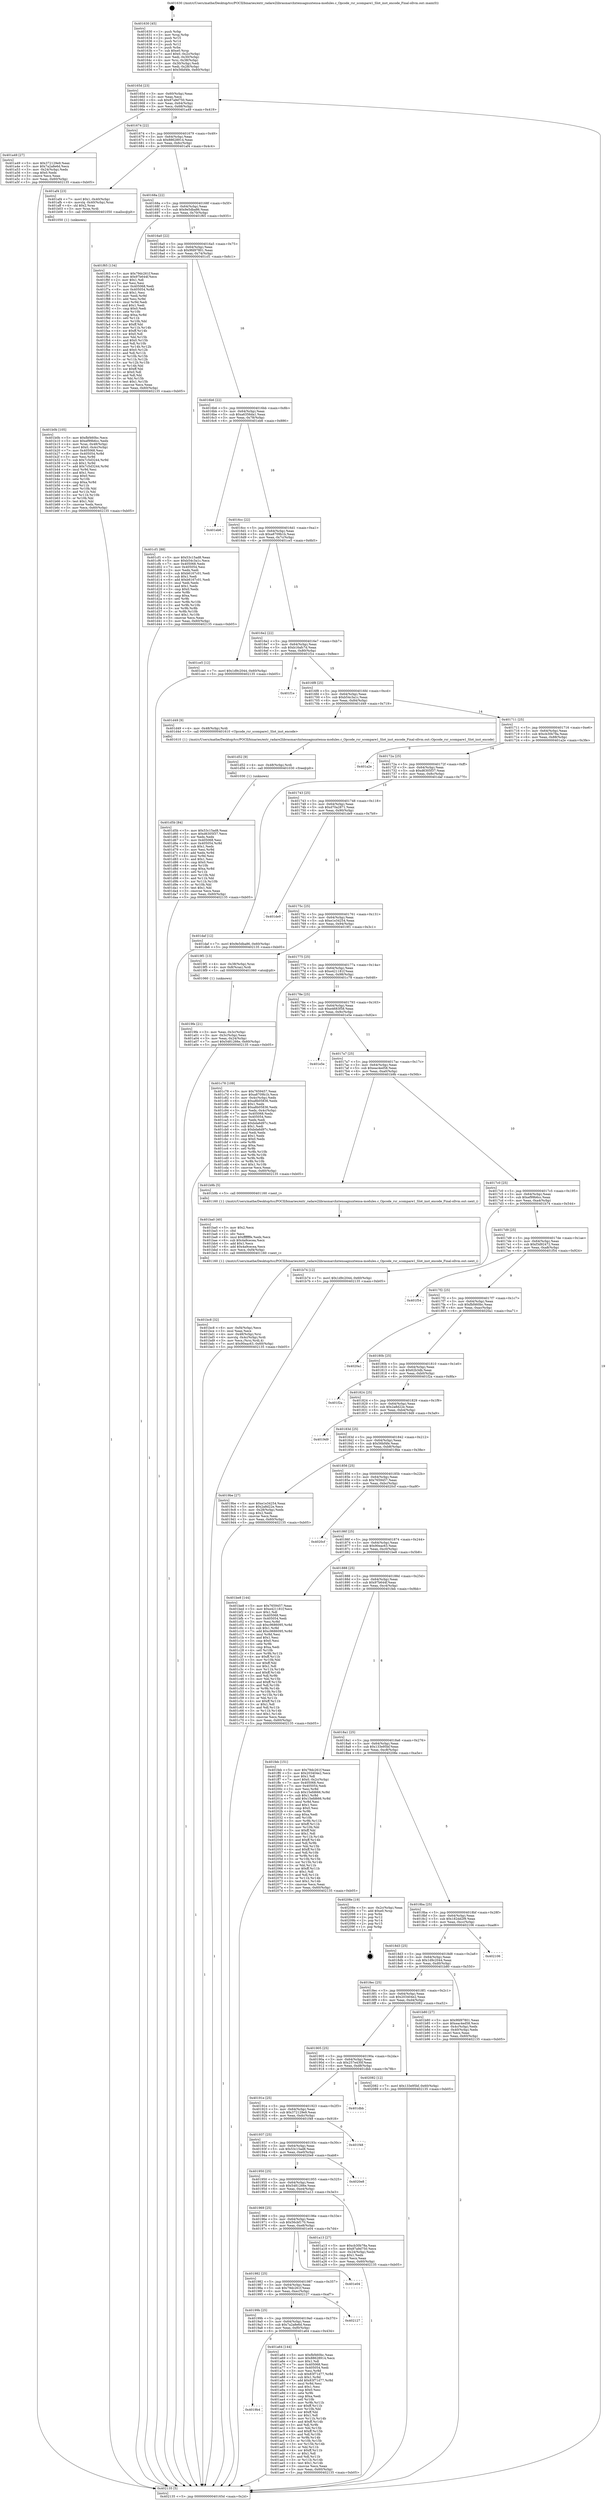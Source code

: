 digraph "0x401630" {
  label = "0x401630 (/mnt/c/Users/mathe/Desktop/tcc/POCII/binaries/extr_radare2librasmarchxtensagnuxtensa-modules.c_Opcode_rsr_scompare1_Slot_inst_encode_Final-ollvm.out::main(0))"
  labelloc = "t"
  node[shape=record]

  Entry [label="",width=0.3,height=0.3,shape=circle,fillcolor=black,style=filled]
  "0x40165d" [label="{
     0x40165d [23]\l
     | [instrs]\l
     &nbsp;&nbsp;0x40165d \<+3\>: mov -0x60(%rbp),%eax\l
     &nbsp;&nbsp;0x401660 \<+2\>: mov %eax,%ecx\l
     &nbsp;&nbsp;0x401662 \<+6\>: sub $0x87a9d750,%ecx\l
     &nbsp;&nbsp;0x401668 \<+3\>: mov %eax,-0x64(%rbp)\l
     &nbsp;&nbsp;0x40166b \<+3\>: mov %ecx,-0x68(%rbp)\l
     &nbsp;&nbsp;0x40166e \<+6\>: je 0000000000401a49 \<main+0x419\>\l
  }"]
  "0x401a49" [label="{
     0x401a49 [27]\l
     | [instrs]\l
     &nbsp;&nbsp;0x401a49 \<+5\>: mov $0x372129e9,%eax\l
     &nbsp;&nbsp;0x401a4e \<+5\>: mov $0x7a2a8e6d,%ecx\l
     &nbsp;&nbsp;0x401a53 \<+3\>: mov -0x24(%rbp),%edx\l
     &nbsp;&nbsp;0x401a56 \<+3\>: cmp $0x0,%edx\l
     &nbsp;&nbsp;0x401a59 \<+3\>: cmove %ecx,%eax\l
     &nbsp;&nbsp;0x401a5c \<+3\>: mov %eax,-0x60(%rbp)\l
     &nbsp;&nbsp;0x401a5f \<+5\>: jmp 0000000000402135 \<main+0xb05\>\l
  }"]
  "0x401674" [label="{
     0x401674 [22]\l
     | [instrs]\l
     &nbsp;&nbsp;0x401674 \<+5\>: jmp 0000000000401679 \<main+0x49\>\l
     &nbsp;&nbsp;0x401679 \<+3\>: mov -0x64(%rbp),%eax\l
     &nbsp;&nbsp;0x40167c \<+5\>: sub $0x88628914,%eax\l
     &nbsp;&nbsp;0x401681 \<+3\>: mov %eax,-0x6c(%rbp)\l
     &nbsp;&nbsp;0x401684 \<+6\>: je 0000000000401af4 \<main+0x4c4\>\l
  }"]
  Exit [label="",width=0.3,height=0.3,shape=circle,fillcolor=black,style=filled,peripheries=2]
  "0x401af4" [label="{
     0x401af4 [23]\l
     | [instrs]\l
     &nbsp;&nbsp;0x401af4 \<+7\>: movl $0x1,-0x40(%rbp)\l
     &nbsp;&nbsp;0x401afb \<+4\>: movslq -0x40(%rbp),%rax\l
     &nbsp;&nbsp;0x401aff \<+4\>: shl $0x2,%rax\l
     &nbsp;&nbsp;0x401b03 \<+3\>: mov %rax,%rdi\l
     &nbsp;&nbsp;0x401b06 \<+5\>: call 0000000000401050 \<malloc@plt\>\l
     | [calls]\l
     &nbsp;&nbsp;0x401050 \{1\} (unknown)\l
  }"]
  "0x40168a" [label="{
     0x40168a [22]\l
     | [instrs]\l
     &nbsp;&nbsp;0x40168a \<+5\>: jmp 000000000040168f \<main+0x5f\>\l
     &nbsp;&nbsp;0x40168f \<+3\>: mov -0x64(%rbp),%eax\l
     &nbsp;&nbsp;0x401692 \<+5\>: sub $0x9e5dba86,%eax\l
     &nbsp;&nbsp;0x401697 \<+3\>: mov %eax,-0x70(%rbp)\l
     &nbsp;&nbsp;0x40169a \<+6\>: je 0000000000401f65 \<main+0x935\>\l
  }"]
  "0x401d5b" [label="{
     0x401d5b [84]\l
     | [instrs]\l
     &nbsp;&nbsp;0x401d5b \<+5\>: mov $0x53c15ad8,%eax\l
     &nbsp;&nbsp;0x401d60 \<+5\>: mov $0xd6305f37,%ecx\l
     &nbsp;&nbsp;0x401d65 \<+2\>: xor %edx,%edx\l
     &nbsp;&nbsp;0x401d67 \<+7\>: mov 0x405068,%esi\l
     &nbsp;&nbsp;0x401d6e \<+8\>: mov 0x405054,%r8d\l
     &nbsp;&nbsp;0x401d76 \<+3\>: sub $0x1,%edx\l
     &nbsp;&nbsp;0x401d79 \<+3\>: mov %esi,%r9d\l
     &nbsp;&nbsp;0x401d7c \<+3\>: add %edx,%r9d\l
     &nbsp;&nbsp;0x401d7f \<+4\>: imul %r9d,%esi\l
     &nbsp;&nbsp;0x401d83 \<+3\>: and $0x1,%esi\l
     &nbsp;&nbsp;0x401d86 \<+3\>: cmp $0x0,%esi\l
     &nbsp;&nbsp;0x401d89 \<+4\>: sete %r10b\l
     &nbsp;&nbsp;0x401d8d \<+4\>: cmp $0xa,%r8d\l
     &nbsp;&nbsp;0x401d91 \<+4\>: setl %r11b\l
     &nbsp;&nbsp;0x401d95 \<+3\>: mov %r10b,%bl\l
     &nbsp;&nbsp;0x401d98 \<+3\>: and %r11b,%bl\l
     &nbsp;&nbsp;0x401d9b \<+3\>: xor %r11b,%r10b\l
     &nbsp;&nbsp;0x401d9e \<+3\>: or %r10b,%bl\l
     &nbsp;&nbsp;0x401da1 \<+3\>: test $0x1,%bl\l
     &nbsp;&nbsp;0x401da4 \<+3\>: cmovne %ecx,%eax\l
     &nbsp;&nbsp;0x401da7 \<+3\>: mov %eax,-0x60(%rbp)\l
     &nbsp;&nbsp;0x401daa \<+5\>: jmp 0000000000402135 \<main+0xb05\>\l
  }"]
  "0x401f65" [label="{
     0x401f65 [134]\l
     | [instrs]\l
     &nbsp;&nbsp;0x401f65 \<+5\>: mov $0x79dc261f,%eax\l
     &nbsp;&nbsp;0x401f6a \<+5\>: mov $0x97b644f,%ecx\l
     &nbsp;&nbsp;0x401f6f \<+2\>: mov $0x1,%dl\l
     &nbsp;&nbsp;0x401f71 \<+2\>: xor %esi,%esi\l
     &nbsp;&nbsp;0x401f73 \<+7\>: mov 0x405068,%edi\l
     &nbsp;&nbsp;0x401f7a \<+8\>: mov 0x405054,%r8d\l
     &nbsp;&nbsp;0x401f82 \<+3\>: sub $0x1,%esi\l
     &nbsp;&nbsp;0x401f85 \<+3\>: mov %edi,%r9d\l
     &nbsp;&nbsp;0x401f88 \<+3\>: add %esi,%r9d\l
     &nbsp;&nbsp;0x401f8b \<+4\>: imul %r9d,%edi\l
     &nbsp;&nbsp;0x401f8f \<+3\>: and $0x1,%edi\l
     &nbsp;&nbsp;0x401f92 \<+3\>: cmp $0x0,%edi\l
     &nbsp;&nbsp;0x401f95 \<+4\>: sete %r10b\l
     &nbsp;&nbsp;0x401f99 \<+4\>: cmp $0xa,%r8d\l
     &nbsp;&nbsp;0x401f9d \<+4\>: setl %r11b\l
     &nbsp;&nbsp;0x401fa1 \<+3\>: mov %r10b,%bl\l
     &nbsp;&nbsp;0x401fa4 \<+3\>: xor $0xff,%bl\l
     &nbsp;&nbsp;0x401fa7 \<+3\>: mov %r11b,%r14b\l
     &nbsp;&nbsp;0x401faa \<+4\>: xor $0xff,%r14b\l
     &nbsp;&nbsp;0x401fae \<+3\>: xor $0x0,%dl\l
     &nbsp;&nbsp;0x401fb1 \<+3\>: mov %bl,%r15b\l
     &nbsp;&nbsp;0x401fb4 \<+4\>: and $0x0,%r15b\l
     &nbsp;&nbsp;0x401fb8 \<+3\>: and %dl,%r10b\l
     &nbsp;&nbsp;0x401fbb \<+3\>: mov %r14b,%r12b\l
     &nbsp;&nbsp;0x401fbe \<+4\>: and $0x0,%r12b\l
     &nbsp;&nbsp;0x401fc2 \<+3\>: and %dl,%r11b\l
     &nbsp;&nbsp;0x401fc5 \<+3\>: or %r10b,%r15b\l
     &nbsp;&nbsp;0x401fc8 \<+3\>: or %r11b,%r12b\l
     &nbsp;&nbsp;0x401fcb \<+3\>: xor %r12b,%r15b\l
     &nbsp;&nbsp;0x401fce \<+3\>: or %r14b,%bl\l
     &nbsp;&nbsp;0x401fd1 \<+3\>: xor $0xff,%bl\l
     &nbsp;&nbsp;0x401fd4 \<+3\>: or $0x0,%dl\l
     &nbsp;&nbsp;0x401fd7 \<+2\>: and %dl,%bl\l
     &nbsp;&nbsp;0x401fd9 \<+3\>: or %bl,%r15b\l
     &nbsp;&nbsp;0x401fdc \<+4\>: test $0x1,%r15b\l
     &nbsp;&nbsp;0x401fe0 \<+3\>: cmovne %ecx,%eax\l
     &nbsp;&nbsp;0x401fe3 \<+3\>: mov %eax,-0x60(%rbp)\l
     &nbsp;&nbsp;0x401fe6 \<+5\>: jmp 0000000000402135 \<main+0xb05\>\l
  }"]
  "0x4016a0" [label="{
     0x4016a0 [22]\l
     | [instrs]\l
     &nbsp;&nbsp;0x4016a0 \<+5\>: jmp 00000000004016a5 \<main+0x75\>\l
     &nbsp;&nbsp;0x4016a5 \<+3\>: mov -0x64(%rbp),%eax\l
     &nbsp;&nbsp;0x4016a8 \<+5\>: sub $0x9fd97801,%eax\l
     &nbsp;&nbsp;0x4016ad \<+3\>: mov %eax,-0x74(%rbp)\l
     &nbsp;&nbsp;0x4016b0 \<+6\>: je 0000000000401cf1 \<main+0x6c1\>\l
  }"]
  "0x401d52" [label="{
     0x401d52 [9]\l
     | [instrs]\l
     &nbsp;&nbsp;0x401d52 \<+4\>: mov -0x48(%rbp),%rdi\l
     &nbsp;&nbsp;0x401d56 \<+5\>: call 0000000000401030 \<free@plt\>\l
     | [calls]\l
     &nbsp;&nbsp;0x401030 \{1\} (unknown)\l
  }"]
  "0x401cf1" [label="{
     0x401cf1 [88]\l
     | [instrs]\l
     &nbsp;&nbsp;0x401cf1 \<+5\>: mov $0x53c15ad8,%eax\l
     &nbsp;&nbsp;0x401cf6 \<+5\>: mov $0xb54c3a1c,%ecx\l
     &nbsp;&nbsp;0x401cfb \<+7\>: mov 0x405068,%edx\l
     &nbsp;&nbsp;0x401d02 \<+7\>: mov 0x405054,%esi\l
     &nbsp;&nbsp;0x401d09 \<+2\>: mov %edx,%edi\l
     &nbsp;&nbsp;0x401d0b \<+6\>: sub $0xb6167c01,%edi\l
     &nbsp;&nbsp;0x401d11 \<+3\>: sub $0x1,%edi\l
     &nbsp;&nbsp;0x401d14 \<+6\>: add $0xb6167c01,%edi\l
     &nbsp;&nbsp;0x401d1a \<+3\>: imul %edi,%edx\l
     &nbsp;&nbsp;0x401d1d \<+3\>: and $0x1,%edx\l
     &nbsp;&nbsp;0x401d20 \<+3\>: cmp $0x0,%edx\l
     &nbsp;&nbsp;0x401d23 \<+4\>: sete %r8b\l
     &nbsp;&nbsp;0x401d27 \<+3\>: cmp $0xa,%esi\l
     &nbsp;&nbsp;0x401d2a \<+4\>: setl %r9b\l
     &nbsp;&nbsp;0x401d2e \<+3\>: mov %r8b,%r10b\l
     &nbsp;&nbsp;0x401d31 \<+3\>: and %r9b,%r10b\l
     &nbsp;&nbsp;0x401d34 \<+3\>: xor %r9b,%r8b\l
     &nbsp;&nbsp;0x401d37 \<+3\>: or %r8b,%r10b\l
     &nbsp;&nbsp;0x401d3a \<+4\>: test $0x1,%r10b\l
     &nbsp;&nbsp;0x401d3e \<+3\>: cmovne %ecx,%eax\l
     &nbsp;&nbsp;0x401d41 \<+3\>: mov %eax,-0x60(%rbp)\l
     &nbsp;&nbsp;0x401d44 \<+5\>: jmp 0000000000402135 \<main+0xb05\>\l
  }"]
  "0x4016b6" [label="{
     0x4016b6 [22]\l
     | [instrs]\l
     &nbsp;&nbsp;0x4016b6 \<+5\>: jmp 00000000004016bb \<main+0x8b\>\l
     &nbsp;&nbsp;0x4016bb \<+3\>: mov -0x64(%rbp),%eax\l
     &nbsp;&nbsp;0x4016be \<+5\>: sub $0xa6356da1,%eax\l
     &nbsp;&nbsp;0x4016c3 \<+3\>: mov %eax,-0x78(%rbp)\l
     &nbsp;&nbsp;0x4016c6 \<+6\>: je 0000000000401eb6 \<main+0x886\>\l
  }"]
  "0x401bc8" [label="{
     0x401bc8 [32]\l
     | [instrs]\l
     &nbsp;&nbsp;0x401bc8 \<+6\>: mov -0xf4(%rbp),%ecx\l
     &nbsp;&nbsp;0x401bce \<+3\>: imul %eax,%ecx\l
     &nbsp;&nbsp;0x401bd1 \<+4\>: mov -0x48(%rbp),%rsi\l
     &nbsp;&nbsp;0x401bd5 \<+4\>: movslq -0x4c(%rbp),%rdi\l
     &nbsp;&nbsp;0x401bd9 \<+3\>: mov %ecx,(%rsi,%rdi,4)\l
     &nbsp;&nbsp;0x401bdc \<+7\>: movl $0x90eac63,-0x60(%rbp)\l
     &nbsp;&nbsp;0x401be3 \<+5\>: jmp 0000000000402135 \<main+0xb05\>\l
  }"]
  "0x401eb6" [label="{
     0x401eb6\l
  }", style=dashed]
  "0x4016cc" [label="{
     0x4016cc [22]\l
     | [instrs]\l
     &nbsp;&nbsp;0x4016cc \<+5\>: jmp 00000000004016d1 \<main+0xa1\>\l
     &nbsp;&nbsp;0x4016d1 \<+3\>: mov -0x64(%rbp),%eax\l
     &nbsp;&nbsp;0x4016d4 \<+5\>: sub $0xa8709b1b,%eax\l
     &nbsp;&nbsp;0x4016d9 \<+3\>: mov %eax,-0x7c(%rbp)\l
     &nbsp;&nbsp;0x4016dc \<+6\>: je 0000000000401ce5 \<main+0x6b5\>\l
  }"]
  "0x401ba0" [label="{
     0x401ba0 [40]\l
     | [instrs]\l
     &nbsp;&nbsp;0x401ba0 \<+5\>: mov $0x2,%ecx\l
     &nbsp;&nbsp;0x401ba5 \<+1\>: cltd\l
     &nbsp;&nbsp;0x401ba6 \<+2\>: idiv %ecx\l
     &nbsp;&nbsp;0x401ba8 \<+6\>: imul $0xfffffffe,%edx,%ecx\l
     &nbsp;&nbsp;0x401bae \<+6\>: sub $0x4a9cecea,%ecx\l
     &nbsp;&nbsp;0x401bb4 \<+3\>: add $0x1,%ecx\l
     &nbsp;&nbsp;0x401bb7 \<+6\>: add $0x4a9cecea,%ecx\l
     &nbsp;&nbsp;0x401bbd \<+6\>: mov %ecx,-0xf4(%rbp)\l
     &nbsp;&nbsp;0x401bc3 \<+5\>: call 0000000000401160 \<next_i\>\l
     | [calls]\l
     &nbsp;&nbsp;0x401160 \{1\} (/mnt/c/Users/mathe/Desktop/tcc/POCII/binaries/extr_radare2librasmarchxtensagnuxtensa-modules.c_Opcode_rsr_scompare1_Slot_inst_encode_Final-ollvm.out::next_i)\l
  }"]
  "0x401ce5" [label="{
     0x401ce5 [12]\l
     | [instrs]\l
     &nbsp;&nbsp;0x401ce5 \<+7\>: movl $0x1d9c2044,-0x60(%rbp)\l
     &nbsp;&nbsp;0x401cec \<+5\>: jmp 0000000000402135 \<main+0xb05\>\l
  }"]
  "0x4016e2" [label="{
     0x4016e2 [22]\l
     | [instrs]\l
     &nbsp;&nbsp;0x4016e2 \<+5\>: jmp 00000000004016e7 \<main+0xb7\>\l
     &nbsp;&nbsp;0x4016e7 \<+3\>: mov -0x64(%rbp),%eax\l
     &nbsp;&nbsp;0x4016ea \<+5\>: sub $0xb16afc7d,%eax\l
     &nbsp;&nbsp;0x4016ef \<+3\>: mov %eax,-0x80(%rbp)\l
     &nbsp;&nbsp;0x4016f2 \<+6\>: je 0000000000401f1e \<main+0x8ee\>\l
  }"]
  "0x401b0b" [label="{
     0x401b0b [105]\l
     | [instrs]\l
     &nbsp;&nbsp;0x401b0b \<+5\>: mov $0xfbf460bc,%ecx\l
     &nbsp;&nbsp;0x401b10 \<+5\>: mov $0xef99b6cc,%edx\l
     &nbsp;&nbsp;0x401b15 \<+4\>: mov %rax,-0x48(%rbp)\l
     &nbsp;&nbsp;0x401b19 \<+7\>: movl $0x0,-0x4c(%rbp)\l
     &nbsp;&nbsp;0x401b20 \<+7\>: mov 0x405068,%esi\l
     &nbsp;&nbsp;0x401b27 \<+8\>: mov 0x405054,%r8d\l
     &nbsp;&nbsp;0x401b2f \<+3\>: mov %esi,%r9d\l
     &nbsp;&nbsp;0x401b32 \<+7\>: sub $0x7c5d3244,%r9d\l
     &nbsp;&nbsp;0x401b39 \<+4\>: sub $0x1,%r9d\l
     &nbsp;&nbsp;0x401b3d \<+7\>: add $0x7c5d3244,%r9d\l
     &nbsp;&nbsp;0x401b44 \<+4\>: imul %r9d,%esi\l
     &nbsp;&nbsp;0x401b48 \<+3\>: and $0x1,%esi\l
     &nbsp;&nbsp;0x401b4b \<+3\>: cmp $0x0,%esi\l
     &nbsp;&nbsp;0x401b4e \<+4\>: sete %r10b\l
     &nbsp;&nbsp;0x401b52 \<+4\>: cmp $0xa,%r8d\l
     &nbsp;&nbsp;0x401b56 \<+4\>: setl %r11b\l
     &nbsp;&nbsp;0x401b5a \<+3\>: mov %r10b,%bl\l
     &nbsp;&nbsp;0x401b5d \<+3\>: and %r11b,%bl\l
     &nbsp;&nbsp;0x401b60 \<+3\>: xor %r11b,%r10b\l
     &nbsp;&nbsp;0x401b63 \<+3\>: or %r10b,%bl\l
     &nbsp;&nbsp;0x401b66 \<+3\>: test $0x1,%bl\l
     &nbsp;&nbsp;0x401b69 \<+3\>: cmovne %edx,%ecx\l
     &nbsp;&nbsp;0x401b6c \<+3\>: mov %ecx,-0x60(%rbp)\l
     &nbsp;&nbsp;0x401b6f \<+5\>: jmp 0000000000402135 \<main+0xb05\>\l
  }"]
  "0x401f1e" [label="{
     0x401f1e\l
  }", style=dashed]
  "0x4016f8" [label="{
     0x4016f8 [25]\l
     | [instrs]\l
     &nbsp;&nbsp;0x4016f8 \<+5\>: jmp 00000000004016fd \<main+0xcd\>\l
     &nbsp;&nbsp;0x4016fd \<+3\>: mov -0x64(%rbp),%eax\l
     &nbsp;&nbsp;0x401700 \<+5\>: sub $0xb54c3a1c,%eax\l
     &nbsp;&nbsp;0x401705 \<+6\>: mov %eax,-0x84(%rbp)\l
     &nbsp;&nbsp;0x40170b \<+6\>: je 0000000000401d49 \<main+0x719\>\l
  }"]
  "0x4019b4" [label="{
     0x4019b4\l
  }", style=dashed]
  "0x401d49" [label="{
     0x401d49 [9]\l
     | [instrs]\l
     &nbsp;&nbsp;0x401d49 \<+4\>: mov -0x48(%rbp),%rdi\l
     &nbsp;&nbsp;0x401d4d \<+5\>: call 0000000000401610 \<Opcode_rsr_scompare1_Slot_inst_encode\>\l
     | [calls]\l
     &nbsp;&nbsp;0x401610 \{1\} (/mnt/c/Users/mathe/Desktop/tcc/POCII/binaries/extr_radare2librasmarchxtensagnuxtensa-modules.c_Opcode_rsr_scompare1_Slot_inst_encode_Final-ollvm.out::Opcode_rsr_scompare1_Slot_inst_encode)\l
  }"]
  "0x401711" [label="{
     0x401711 [25]\l
     | [instrs]\l
     &nbsp;&nbsp;0x401711 \<+5\>: jmp 0000000000401716 \<main+0xe6\>\l
     &nbsp;&nbsp;0x401716 \<+3\>: mov -0x64(%rbp),%eax\l
     &nbsp;&nbsp;0x401719 \<+5\>: sub $0xcb30b78a,%eax\l
     &nbsp;&nbsp;0x40171e \<+6\>: mov %eax,-0x88(%rbp)\l
     &nbsp;&nbsp;0x401724 \<+6\>: je 0000000000401a2e \<main+0x3fe\>\l
  }"]
  "0x401a64" [label="{
     0x401a64 [144]\l
     | [instrs]\l
     &nbsp;&nbsp;0x401a64 \<+5\>: mov $0xfbf460bc,%eax\l
     &nbsp;&nbsp;0x401a69 \<+5\>: mov $0x88628914,%ecx\l
     &nbsp;&nbsp;0x401a6e \<+2\>: mov $0x1,%dl\l
     &nbsp;&nbsp;0x401a70 \<+7\>: mov 0x405068,%esi\l
     &nbsp;&nbsp;0x401a77 \<+7\>: mov 0x405054,%edi\l
     &nbsp;&nbsp;0x401a7e \<+3\>: mov %esi,%r8d\l
     &nbsp;&nbsp;0x401a81 \<+7\>: sub $0x83f71d77,%r8d\l
     &nbsp;&nbsp;0x401a88 \<+4\>: sub $0x1,%r8d\l
     &nbsp;&nbsp;0x401a8c \<+7\>: add $0x83f71d77,%r8d\l
     &nbsp;&nbsp;0x401a93 \<+4\>: imul %r8d,%esi\l
     &nbsp;&nbsp;0x401a97 \<+3\>: and $0x1,%esi\l
     &nbsp;&nbsp;0x401a9a \<+3\>: cmp $0x0,%esi\l
     &nbsp;&nbsp;0x401a9d \<+4\>: sete %r9b\l
     &nbsp;&nbsp;0x401aa1 \<+3\>: cmp $0xa,%edi\l
     &nbsp;&nbsp;0x401aa4 \<+4\>: setl %r10b\l
     &nbsp;&nbsp;0x401aa8 \<+3\>: mov %r9b,%r11b\l
     &nbsp;&nbsp;0x401aab \<+4\>: xor $0xff,%r11b\l
     &nbsp;&nbsp;0x401aaf \<+3\>: mov %r10b,%bl\l
     &nbsp;&nbsp;0x401ab2 \<+3\>: xor $0xff,%bl\l
     &nbsp;&nbsp;0x401ab5 \<+3\>: xor $0x1,%dl\l
     &nbsp;&nbsp;0x401ab8 \<+3\>: mov %r11b,%r14b\l
     &nbsp;&nbsp;0x401abb \<+4\>: and $0xff,%r14b\l
     &nbsp;&nbsp;0x401abf \<+3\>: and %dl,%r9b\l
     &nbsp;&nbsp;0x401ac2 \<+3\>: mov %bl,%r15b\l
     &nbsp;&nbsp;0x401ac5 \<+4\>: and $0xff,%r15b\l
     &nbsp;&nbsp;0x401ac9 \<+3\>: and %dl,%r10b\l
     &nbsp;&nbsp;0x401acc \<+3\>: or %r9b,%r14b\l
     &nbsp;&nbsp;0x401acf \<+3\>: or %r10b,%r15b\l
     &nbsp;&nbsp;0x401ad2 \<+3\>: xor %r15b,%r14b\l
     &nbsp;&nbsp;0x401ad5 \<+3\>: or %bl,%r11b\l
     &nbsp;&nbsp;0x401ad8 \<+4\>: xor $0xff,%r11b\l
     &nbsp;&nbsp;0x401adc \<+3\>: or $0x1,%dl\l
     &nbsp;&nbsp;0x401adf \<+3\>: and %dl,%r11b\l
     &nbsp;&nbsp;0x401ae2 \<+3\>: or %r11b,%r14b\l
     &nbsp;&nbsp;0x401ae5 \<+4\>: test $0x1,%r14b\l
     &nbsp;&nbsp;0x401ae9 \<+3\>: cmovne %ecx,%eax\l
     &nbsp;&nbsp;0x401aec \<+3\>: mov %eax,-0x60(%rbp)\l
     &nbsp;&nbsp;0x401aef \<+5\>: jmp 0000000000402135 \<main+0xb05\>\l
  }"]
  "0x401a2e" [label="{
     0x401a2e\l
  }", style=dashed]
  "0x40172a" [label="{
     0x40172a [25]\l
     | [instrs]\l
     &nbsp;&nbsp;0x40172a \<+5\>: jmp 000000000040172f \<main+0xff\>\l
     &nbsp;&nbsp;0x40172f \<+3\>: mov -0x64(%rbp),%eax\l
     &nbsp;&nbsp;0x401732 \<+5\>: sub $0xd6305f37,%eax\l
     &nbsp;&nbsp;0x401737 \<+6\>: mov %eax,-0x8c(%rbp)\l
     &nbsp;&nbsp;0x40173d \<+6\>: je 0000000000401daf \<main+0x77f\>\l
  }"]
  "0x40199b" [label="{
     0x40199b [25]\l
     | [instrs]\l
     &nbsp;&nbsp;0x40199b \<+5\>: jmp 00000000004019a0 \<main+0x370\>\l
     &nbsp;&nbsp;0x4019a0 \<+3\>: mov -0x64(%rbp),%eax\l
     &nbsp;&nbsp;0x4019a3 \<+5\>: sub $0x7a2a8e6d,%eax\l
     &nbsp;&nbsp;0x4019a8 \<+6\>: mov %eax,-0xf0(%rbp)\l
     &nbsp;&nbsp;0x4019ae \<+6\>: je 0000000000401a64 \<main+0x434\>\l
  }"]
  "0x401daf" [label="{
     0x401daf [12]\l
     | [instrs]\l
     &nbsp;&nbsp;0x401daf \<+7\>: movl $0x9e5dba86,-0x60(%rbp)\l
     &nbsp;&nbsp;0x401db6 \<+5\>: jmp 0000000000402135 \<main+0xb05\>\l
  }"]
  "0x401743" [label="{
     0x401743 [25]\l
     | [instrs]\l
     &nbsp;&nbsp;0x401743 \<+5\>: jmp 0000000000401748 \<main+0x118\>\l
     &nbsp;&nbsp;0x401748 \<+3\>: mov -0x64(%rbp),%eax\l
     &nbsp;&nbsp;0x40174b \<+5\>: sub $0xd70a2871,%eax\l
     &nbsp;&nbsp;0x401750 \<+6\>: mov %eax,-0x90(%rbp)\l
     &nbsp;&nbsp;0x401756 \<+6\>: je 0000000000401de9 \<main+0x7b9\>\l
  }"]
  "0x402127" [label="{
     0x402127\l
  }", style=dashed]
  "0x401de9" [label="{
     0x401de9\l
  }", style=dashed]
  "0x40175c" [label="{
     0x40175c [25]\l
     | [instrs]\l
     &nbsp;&nbsp;0x40175c \<+5\>: jmp 0000000000401761 \<main+0x131\>\l
     &nbsp;&nbsp;0x401761 \<+3\>: mov -0x64(%rbp),%eax\l
     &nbsp;&nbsp;0x401764 \<+5\>: sub $0xe1e34254,%eax\l
     &nbsp;&nbsp;0x401769 \<+6\>: mov %eax,-0x94(%rbp)\l
     &nbsp;&nbsp;0x40176f \<+6\>: je 00000000004019f1 \<main+0x3c1\>\l
  }"]
  "0x401982" [label="{
     0x401982 [25]\l
     | [instrs]\l
     &nbsp;&nbsp;0x401982 \<+5\>: jmp 0000000000401987 \<main+0x357\>\l
     &nbsp;&nbsp;0x401987 \<+3\>: mov -0x64(%rbp),%eax\l
     &nbsp;&nbsp;0x40198a \<+5\>: sub $0x79dc261f,%eax\l
     &nbsp;&nbsp;0x40198f \<+6\>: mov %eax,-0xec(%rbp)\l
     &nbsp;&nbsp;0x401995 \<+6\>: je 0000000000402127 \<main+0xaf7\>\l
  }"]
  "0x4019f1" [label="{
     0x4019f1 [13]\l
     | [instrs]\l
     &nbsp;&nbsp;0x4019f1 \<+4\>: mov -0x38(%rbp),%rax\l
     &nbsp;&nbsp;0x4019f5 \<+4\>: mov 0x8(%rax),%rdi\l
     &nbsp;&nbsp;0x4019f9 \<+5\>: call 0000000000401060 \<atoi@plt\>\l
     | [calls]\l
     &nbsp;&nbsp;0x401060 \{1\} (unknown)\l
  }"]
  "0x401775" [label="{
     0x401775 [25]\l
     | [instrs]\l
     &nbsp;&nbsp;0x401775 \<+5\>: jmp 000000000040177a \<main+0x14a\>\l
     &nbsp;&nbsp;0x40177a \<+3\>: mov -0x64(%rbp),%eax\l
     &nbsp;&nbsp;0x40177d \<+5\>: sub $0xe421181f,%eax\l
     &nbsp;&nbsp;0x401782 \<+6\>: mov %eax,-0x98(%rbp)\l
     &nbsp;&nbsp;0x401788 \<+6\>: je 0000000000401c78 \<main+0x648\>\l
  }"]
  "0x401e04" [label="{
     0x401e04\l
  }", style=dashed]
  "0x401c78" [label="{
     0x401c78 [109]\l
     | [instrs]\l
     &nbsp;&nbsp;0x401c78 \<+5\>: mov $0x7659457,%eax\l
     &nbsp;&nbsp;0x401c7d \<+5\>: mov $0xa8709b1b,%ecx\l
     &nbsp;&nbsp;0x401c82 \<+3\>: mov -0x4c(%rbp),%edx\l
     &nbsp;&nbsp;0x401c85 \<+6\>: sub $0xa8b05836,%edx\l
     &nbsp;&nbsp;0x401c8b \<+3\>: add $0x1,%edx\l
     &nbsp;&nbsp;0x401c8e \<+6\>: add $0xa8b05836,%edx\l
     &nbsp;&nbsp;0x401c94 \<+3\>: mov %edx,-0x4c(%rbp)\l
     &nbsp;&nbsp;0x401c97 \<+7\>: mov 0x405068,%edx\l
     &nbsp;&nbsp;0x401c9e \<+7\>: mov 0x405054,%esi\l
     &nbsp;&nbsp;0x401ca5 \<+2\>: mov %edx,%edi\l
     &nbsp;&nbsp;0x401ca7 \<+6\>: add $0xbda6d97c,%edi\l
     &nbsp;&nbsp;0x401cad \<+3\>: sub $0x1,%edi\l
     &nbsp;&nbsp;0x401cb0 \<+6\>: sub $0xbda6d97c,%edi\l
     &nbsp;&nbsp;0x401cb6 \<+3\>: imul %edi,%edx\l
     &nbsp;&nbsp;0x401cb9 \<+3\>: and $0x1,%edx\l
     &nbsp;&nbsp;0x401cbc \<+3\>: cmp $0x0,%edx\l
     &nbsp;&nbsp;0x401cbf \<+4\>: sete %r8b\l
     &nbsp;&nbsp;0x401cc3 \<+3\>: cmp $0xa,%esi\l
     &nbsp;&nbsp;0x401cc6 \<+4\>: setl %r9b\l
     &nbsp;&nbsp;0x401cca \<+3\>: mov %r8b,%r10b\l
     &nbsp;&nbsp;0x401ccd \<+3\>: and %r9b,%r10b\l
     &nbsp;&nbsp;0x401cd0 \<+3\>: xor %r9b,%r8b\l
     &nbsp;&nbsp;0x401cd3 \<+3\>: or %r8b,%r10b\l
     &nbsp;&nbsp;0x401cd6 \<+4\>: test $0x1,%r10b\l
     &nbsp;&nbsp;0x401cda \<+3\>: cmovne %ecx,%eax\l
     &nbsp;&nbsp;0x401cdd \<+3\>: mov %eax,-0x60(%rbp)\l
     &nbsp;&nbsp;0x401ce0 \<+5\>: jmp 0000000000402135 \<main+0xb05\>\l
  }"]
  "0x40178e" [label="{
     0x40178e [25]\l
     | [instrs]\l
     &nbsp;&nbsp;0x40178e \<+5\>: jmp 0000000000401793 \<main+0x163\>\l
     &nbsp;&nbsp;0x401793 \<+3\>: mov -0x64(%rbp),%eax\l
     &nbsp;&nbsp;0x401796 \<+5\>: sub $0xe4683f58,%eax\l
     &nbsp;&nbsp;0x40179b \<+6\>: mov %eax,-0x9c(%rbp)\l
     &nbsp;&nbsp;0x4017a1 \<+6\>: je 0000000000401e5e \<main+0x82e\>\l
  }"]
  "0x401969" [label="{
     0x401969 [25]\l
     | [instrs]\l
     &nbsp;&nbsp;0x401969 \<+5\>: jmp 000000000040196e \<main+0x33e\>\l
     &nbsp;&nbsp;0x40196e \<+3\>: mov -0x64(%rbp),%eax\l
     &nbsp;&nbsp;0x401971 \<+5\>: sub $0x56cbf170,%eax\l
     &nbsp;&nbsp;0x401976 \<+6\>: mov %eax,-0xe8(%rbp)\l
     &nbsp;&nbsp;0x40197c \<+6\>: je 0000000000401e04 \<main+0x7d4\>\l
  }"]
  "0x401e5e" [label="{
     0x401e5e\l
  }", style=dashed]
  "0x4017a7" [label="{
     0x4017a7 [25]\l
     | [instrs]\l
     &nbsp;&nbsp;0x4017a7 \<+5\>: jmp 00000000004017ac \<main+0x17c\>\l
     &nbsp;&nbsp;0x4017ac \<+3\>: mov -0x64(%rbp),%eax\l
     &nbsp;&nbsp;0x4017af \<+5\>: sub $0xeac4ed58,%eax\l
     &nbsp;&nbsp;0x4017b4 \<+6\>: mov %eax,-0xa0(%rbp)\l
     &nbsp;&nbsp;0x4017ba \<+6\>: je 0000000000401b9b \<main+0x56b\>\l
  }"]
  "0x401a13" [label="{
     0x401a13 [27]\l
     | [instrs]\l
     &nbsp;&nbsp;0x401a13 \<+5\>: mov $0xcb30b78a,%eax\l
     &nbsp;&nbsp;0x401a18 \<+5\>: mov $0x87a9d750,%ecx\l
     &nbsp;&nbsp;0x401a1d \<+3\>: mov -0x24(%rbp),%edx\l
     &nbsp;&nbsp;0x401a20 \<+3\>: cmp $0x1,%edx\l
     &nbsp;&nbsp;0x401a23 \<+3\>: cmovl %ecx,%eax\l
     &nbsp;&nbsp;0x401a26 \<+3\>: mov %eax,-0x60(%rbp)\l
     &nbsp;&nbsp;0x401a29 \<+5\>: jmp 0000000000402135 \<main+0xb05\>\l
  }"]
  "0x401b9b" [label="{
     0x401b9b [5]\l
     | [instrs]\l
     &nbsp;&nbsp;0x401b9b \<+5\>: call 0000000000401160 \<next_i\>\l
     | [calls]\l
     &nbsp;&nbsp;0x401160 \{1\} (/mnt/c/Users/mathe/Desktop/tcc/POCII/binaries/extr_radare2librasmarchxtensagnuxtensa-modules.c_Opcode_rsr_scompare1_Slot_inst_encode_Final-ollvm.out::next_i)\l
  }"]
  "0x4017c0" [label="{
     0x4017c0 [25]\l
     | [instrs]\l
     &nbsp;&nbsp;0x4017c0 \<+5\>: jmp 00000000004017c5 \<main+0x195\>\l
     &nbsp;&nbsp;0x4017c5 \<+3\>: mov -0x64(%rbp),%eax\l
     &nbsp;&nbsp;0x4017c8 \<+5\>: sub $0xef99b6cc,%eax\l
     &nbsp;&nbsp;0x4017cd \<+6\>: mov %eax,-0xa4(%rbp)\l
     &nbsp;&nbsp;0x4017d3 \<+6\>: je 0000000000401b74 \<main+0x544\>\l
  }"]
  "0x401950" [label="{
     0x401950 [25]\l
     | [instrs]\l
     &nbsp;&nbsp;0x401950 \<+5\>: jmp 0000000000401955 \<main+0x325\>\l
     &nbsp;&nbsp;0x401955 \<+3\>: mov -0x64(%rbp),%eax\l
     &nbsp;&nbsp;0x401958 \<+5\>: sub $0x5481266e,%eax\l
     &nbsp;&nbsp;0x40195d \<+6\>: mov %eax,-0xe4(%rbp)\l
     &nbsp;&nbsp;0x401963 \<+6\>: je 0000000000401a13 \<main+0x3e3\>\l
  }"]
  "0x401b74" [label="{
     0x401b74 [12]\l
     | [instrs]\l
     &nbsp;&nbsp;0x401b74 \<+7\>: movl $0x1d9c2044,-0x60(%rbp)\l
     &nbsp;&nbsp;0x401b7b \<+5\>: jmp 0000000000402135 \<main+0xb05\>\l
  }"]
  "0x4017d9" [label="{
     0x4017d9 [25]\l
     | [instrs]\l
     &nbsp;&nbsp;0x4017d9 \<+5\>: jmp 00000000004017de \<main+0x1ae\>\l
     &nbsp;&nbsp;0x4017de \<+3\>: mov -0x64(%rbp),%eax\l
     &nbsp;&nbsp;0x4017e1 \<+5\>: sub $0xf3d92472,%eax\l
     &nbsp;&nbsp;0x4017e6 \<+6\>: mov %eax,-0xa8(%rbp)\l
     &nbsp;&nbsp;0x4017ec \<+6\>: je 0000000000401f54 \<main+0x924\>\l
  }"]
  "0x4020e8" [label="{
     0x4020e8\l
  }", style=dashed]
  "0x401f54" [label="{
     0x401f54\l
  }", style=dashed]
  "0x4017f2" [label="{
     0x4017f2 [25]\l
     | [instrs]\l
     &nbsp;&nbsp;0x4017f2 \<+5\>: jmp 00000000004017f7 \<main+0x1c7\>\l
     &nbsp;&nbsp;0x4017f7 \<+3\>: mov -0x64(%rbp),%eax\l
     &nbsp;&nbsp;0x4017fa \<+5\>: sub $0xfbf460bc,%eax\l
     &nbsp;&nbsp;0x4017ff \<+6\>: mov %eax,-0xac(%rbp)\l
     &nbsp;&nbsp;0x401805 \<+6\>: je 00000000004020a1 \<main+0xa71\>\l
  }"]
  "0x401937" [label="{
     0x401937 [25]\l
     | [instrs]\l
     &nbsp;&nbsp;0x401937 \<+5\>: jmp 000000000040193c \<main+0x30c\>\l
     &nbsp;&nbsp;0x40193c \<+3\>: mov -0x64(%rbp),%eax\l
     &nbsp;&nbsp;0x40193f \<+5\>: sub $0x53c15ad8,%eax\l
     &nbsp;&nbsp;0x401944 \<+6\>: mov %eax,-0xe0(%rbp)\l
     &nbsp;&nbsp;0x40194a \<+6\>: je 00000000004020e8 \<main+0xab8\>\l
  }"]
  "0x4020a1" [label="{
     0x4020a1\l
  }", style=dashed]
  "0x40180b" [label="{
     0x40180b [25]\l
     | [instrs]\l
     &nbsp;&nbsp;0x40180b \<+5\>: jmp 0000000000401810 \<main+0x1e0\>\l
     &nbsp;&nbsp;0x401810 \<+3\>: mov -0x64(%rbp),%eax\l
     &nbsp;&nbsp;0x401813 \<+5\>: sub $0x62b3db,%eax\l
     &nbsp;&nbsp;0x401818 \<+6\>: mov %eax,-0xb0(%rbp)\l
     &nbsp;&nbsp;0x40181e \<+6\>: je 0000000000401f2a \<main+0x8fa\>\l
  }"]
  "0x401f48" [label="{
     0x401f48\l
  }", style=dashed]
  "0x401f2a" [label="{
     0x401f2a\l
  }", style=dashed]
  "0x401824" [label="{
     0x401824 [25]\l
     | [instrs]\l
     &nbsp;&nbsp;0x401824 \<+5\>: jmp 0000000000401829 \<main+0x1f9\>\l
     &nbsp;&nbsp;0x401829 \<+3\>: mov -0x64(%rbp),%eax\l
     &nbsp;&nbsp;0x40182c \<+5\>: sub $0x2a8d22e,%eax\l
     &nbsp;&nbsp;0x401831 \<+6\>: mov %eax,-0xb4(%rbp)\l
     &nbsp;&nbsp;0x401837 \<+6\>: je 00000000004019d9 \<main+0x3a9\>\l
  }"]
  "0x40191e" [label="{
     0x40191e [25]\l
     | [instrs]\l
     &nbsp;&nbsp;0x40191e \<+5\>: jmp 0000000000401923 \<main+0x2f3\>\l
     &nbsp;&nbsp;0x401923 \<+3\>: mov -0x64(%rbp),%eax\l
     &nbsp;&nbsp;0x401926 \<+5\>: sub $0x372129e9,%eax\l
     &nbsp;&nbsp;0x40192b \<+6\>: mov %eax,-0xdc(%rbp)\l
     &nbsp;&nbsp;0x401931 \<+6\>: je 0000000000401f48 \<main+0x918\>\l
  }"]
  "0x4019d9" [label="{
     0x4019d9\l
  }", style=dashed]
  "0x40183d" [label="{
     0x40183d [25]\l
     | [instrs]\l
     &nbsp;&nbsp;0x40183d \<+5\>: jmp 0000000000401842 \<main+0x212\>\l
     &nbsp;&nbsp;0x401842 \<+3\>: mov -0x64(%rbp),%eax\l
     &nbsp;&nbsp;0x401845 \<+5\>: sub $0x56bf4fe,%eax\l
     &nbsp;&nbsp;0x40184a \<+6\>: mov %eax,-0xb8(%rbp)\l
     &nbsp;&nbsp;0x401850 \<+6\>: je 00000000004019be \<main+0x38e\>\l
  }"]
  "0x401dbb" [label="{
     0x401dbb\l
  }", style=dashed]
  "0x4019be" [label="{
     0x4019be [27]\l
     | [instrs]\l
     &nbsp;&nbsp;0x4019be \<+5\>: mov $0xe1e34254,%eax\l
     &nbsp;&nbsp;0x4019c3 \<+5\>: mov $0x2a8d22e,%ecx\l
     &nbsp;&nbsp;0x4019c8 \<+3\>: mov -0x28(%rbp),%edx\l
     &nbsp;&nbsp;0x4019cb \<+3\>: cmp $0x2,%edx\l
     &nbsp;&nbsp;0x4019ce \<+3\>: cmovne %ecx,%eax\l
     &nbsp;&nbsp;0x4019d1 \<+3\>: mov %eax,-0x60(%rbp)\l
     &nbsp;&nbsp;0x4019d4 \<+5\>: jmp 0000000000402135 \<main+0xb05\>\l
  }"]
  "0x401856" [label="{
     0x401856 [25]\l
     | [instrs]\l
     &nbsp;&nbsp;0x401856 \<+5\>: jmp 000000000040185b \<main+0x22b\>\l
     &nbsp;&nbsp;0x40185b \<+3\>: mov -0x64(%rbp),%eax\l
     &nbsp;&nbsp;0x40185e \<+5\>: sub $0x7659457,%eax\l
     &nbsp;&nbsp;0x401863 \<+6\>: mov %eax,-0xbc(%rbp)\l
     &nbsp;&nbsp;0x401869 \<+6\>: je 00000000004020cf \<main+0xa9f\>\l
  }"]
  "0x402135" [label="{
     0x402135 [5]\l
     | [instrs]\l
     &nbsp;&nbsp;0x402135 \<+5\>: jmp 000000000040165d \<main+0x2d\>\l
  }"]
  "0x401630" [label="{
     0x401630 [45]\l
     | [instrs]\l
     &nbsp;&nbsp;0x401630 \<+1\>: push %rbp\l
     &nbsp;&nbsp;0x401631 \<+3\>: mov %rsp,%rbp\l
     &nbsp;&nbsp;0x401634 \<+2\>: push %r15\l
     &nbsp;&nbsp;0x401636 \<+2\>: push %r14\l
     &nbsp;&nbsp;0x401638 \<+2\>: push %r12\l
     &nbsp;&nbsp;0x40163a \<+1\>: push %rbx\l
     &nbsp;&nbsp;0x40163b \<+7\>: sub $0xe0,%rsp\l
     &nbsp;&nbsp;0x401642 \<+7\>: movl $0x0,-0x2c(%rbp)\l
     &nbsp;&nbsp;0x401649 \<+3\>: mov %edi,-0x30(%rbp)\l
     &nbsp;&nbsp;0x40164c \<+4\>: mov %rsi,-0x38(%rbp)\l
     &nbsp;&nbsp;0x401650 \<+3\>: mov -0x30(%rbp),%edi\l
     &nbsp;&nbsp;0x401653 \<+3\>: mov %edi,-0x28(%rbp)\l
     &nbsp;&nbsp;0x401656 \<+7\>: movl $0x56bf4fe,-0x60(%rbp)\l
  }"]
  "0x4019fe" [label="{
     0x4019fe [21]\l
     | [instrs]\l
     &nbsp;&nbsp;0x4019fe \<+3\>: mov %eax,-0x3c(%rbp)\l
     &nbsp;&nbsp;0x401a01 \<+3\>: mov -0x3c(%rbp),%eax\l
     &nbsp;&nbsp;0x401a04 \<+3\>: mov %eax,-0x24(%rbp)\l
     &nbsp;&nbsp;0x401a07 \<+7\>: movl $0x5481266e,-0x60(%rbp)\l
     &nbsp;&nbsp;0x401a0e \<+5\>: jmp 0000000000402135 \<main+0xb05\>\l
  }"]
  "0x401905" [label="{
     0x401905 [25]\l
     | [instrs]\l
     &nbsp;&nbsp;0x401905 \<+5\>: jmp 000000000040190a \<main+0x2da\>\l
     &nbsp;&nbsp;0x40190a \<+3\>: mov -0x64(%rbp),%eax\l
     &nbsp;&nbsp;0x40190d \<+5\>: sub $0x257e430f,%eax\l
     &nbsp;&nbsp;0x401912 \<+6\>: mov %eax,-0xd8(%rbp)\l
     &nbsp;&nbsp;0x401918 \<+6\>: je 0000000000401dbb \<main+0x78b\>\l
  }"]
  "0x4020cf" [label="{
     0x4020cf\l
  }", style=dashed]
  "0x40186f" [label="{
     0x40186f [25]\l
     | [instrs]\l
     &nbsp;&nbsp;0x40186f \<+5\>: jmp 0000000000401874 \<main+0x244\>\l
     &nbsp;&nbsp;0x401874 \<+3\>: mov -0x64(%rbp),%eax\l
     &nbsp;&nbsp;0x401877 \<+5\>: sub $0x90eac63,%eax\l
     &nbsp;&nbsp;0x40187c \<+6\>: mov %eax,-0xc0(%rbp)\l
     &nbsp;&nbsp;0x401882 \<+6\>: je 0000000000401be8 \<main+0x5b8\>\l
  }"]
  "0x402082" [label="{
     0x402082 [12]\l
     | [instrs]\l
     &nbsp;&nbsp;0x402082 \<+7\>: movl $0x133e95bf,-0x60(%rbp)\l
     &nbsp;&nbsp;0x402089 \<+5\>: jmp 0000000000402135 \<main+0xb05\>\l
  }"]
  "0x401be8" [label="{
     0x401be8 [144]\l
     | [instrs]\l
     &nbsp;&nbsp;0x401be8 \<+5\>: mov $0x7659457,%eax\l
     &nbsp;&nbsp;0x401bed \<+5\>: mov $0xe421181f,%ecx\l
     &nbsp;&nbsp;0x401bf2 \<+2\>: mov $0x1,%dl\l
     &nbsp;&nbsp;0x401bf4 \<+7\>: mov 0x405068,%esi\l
     &nbsp;&nbsp;0x401bfb \<+7\>: mov 0x405054,%edi\l
     &nbsp;&nbsp;0x401c02 \<+3\>: mov %esi,%r8d\l
     &nbsp;&nbsp;0x401c05 \<+7\>: sub $0xc9686095,%r8d\l
     &nbsp;&nbsp;0x401c0c \<+4\>: sub $0x1,%r8d\l
     &nbsp;&nbsp;0x401c10 \<+7\>: add $0xc9686095,%r8d\l
     &nbsp;&nbsp;0x401c17 \<+4\>: imul %r8d,%esi\l
     &nbsp;&nbsp;0x401c1b \<+3\>: and $0x1,%esi\l
     &nbsp;&nbsp;0x401c1e \<+3\>: cmp $0x0,%esi\l
     &nbsp;&nbsp;0x401c21 \<+4\>: sete %r9b\l
     &nbsp;&nbsp;0x401c25 \<+3\>: cmp $0xa,%edi\l
     &nbsp;&nbsp;0x401c28 \<+4\>: setl %r10b\l
     &nbsp;&nbsp;0x401c2c \<+3\>: mov %r9b,%r11b\l
     &nbsp;&nbsp;0x401c2f \<+4\>: xor $0xff,%r11b\l
     &nbsp;&nbsp;0x401c33 \<+3\>: mov %r10b,%bl\l
     &nbsp;&nbsp;0x401c36 \<+3\>: xor $0xff,%bl\l
     &nbsp;&nbsp;0x401c39 \<+3\>: xor $0x1,%dl\l
     &nbsp;&nbsp;0x401c3c \<+3\>: mov %r11b,%r14b\l
     &nbsp;&nbsp;0x401c3f \<+4\>: and $0xff,%r14b\l
     &nbsp;&nbsp;0x401c43 \<+3\>: and %dl,%r9b\l
     &nbsp;&nbsp;0x401c46 \<+3\>: mov %bl,%r15b\l
     &nbsp;&nbsp;0x401c49 \<+4\>: and $0xff,%r15b\l
     &nbsp;&nbsp;0x401c4d \<+3\>: and %dl,%r10b\l
     &nbsp;&nbsp;0x401c50 \<+3\>: or %r9b,%r14b\l
     &nbsp;&nbsp;0x401c53 \<+3\>: or %r10b,%r15b\l
     &nbsp;&nbsp;0x401c56 \<+3\>: xor %r15b,%r14b\l
     &nbsp;&nbsp;0x401c59 \<+3\>: or %bl,%r11b\l
     &nbsp;&nbsp;0x401c5c \<+4\>: xor $0xff,%r11b\l
     &nbsp;&nbsp;0x401c60 \<+3\>: or $0x1,%dl\l
     &nbsp;&nbsp;0x401c63 \<+3\>: and %dl,%r11b\l
     &nbsp;&nbsp;0x401c66 \<+3\>: or %r11b,%r14b\l
     &nbsp;&nbsp;0x401c69 \<+4\>: test $0x1,%r14b\l
     &nbsp;&nbsp;0x401c6d \<+3\>: cmovne %ecx,%eax\l
     &nbsp;&nbsp;0x401c70 \<+3\>: mov %eax,-0x60(%rbp)\l
     &nbsp;&nbsp;0x401c73 \<+5\>: jmp 0000000000402135 \<main+0xb05\>\l
  }"]
  "0x401888" [label="{
     0x401888 [25]\l
     | [instrs]\l
     &nbsp;&nbsp;0x401888 \<+5\>: jmp 000000000040188d \<main+0x25d\>\l
     &nbsp;&nbsp;0x40188d \<+3\>: mov -0x64(%rbp),%eax\l
     &nbsp;&nbsp;0x401890 \<+5\>: sub $0x97b644f,%eax\l
     &nbsp;&nbsp;0x401895 \<+6\>: mov %eax,-0xc4(%rbp)\l
     &nbsp;&nbsp;0x40189b \<+6\>: je 0000000000401feb \<main+0x9bb\>\l
  }"]
  "0x4018ec" [label="{
     0x4018ec [25]\l
     | [instrs]\l
     &nbsp;&nbsp;0x4018ec \<+5\>: jmp 00000000004018f1 \<main+0x2c1\>\l
     &nbsp;&nbsp;0x4018f1 \<+3\>: mov -0x64(%rbp),%eax\l
     &nbsp;&nbsp;0x4018f4 \<+5\>: sub $0x203404e2,%eax\l
     &nbsp;&nbsp;0x4018f9 \<+6\>: mov %eax,-0xd4(%rbp)\l
     &nbsp;&nbsp;0x4018ff \<+6\>: je 0000000000402082 \<main+0xa52\>\l
  }"]
  "0x401feb" [label="{
     0x401feb [151]\l
     | [instrs]\l
     &nbsp;&nbsp;0x401feb \<+5\>: mov $0x79dc261f,%eax\l
     &nbsp;&nbsp;0x401ff0 \<+5\>: mov $0x203404e2,%ecx\l
     &nbsp;&nbsp;0x401ff5 \<+2\>: mov $0x1,%dl\l
     &nbsp;&nbsp;0x401ff7 \<+7\>: movl $0x0,-0x2c(%rbp)\l
     &nbsp;&nbsp;0x401ffe \<+7\>: mov 0x405068,%esi\l
     &nbsp;&nbsp;0x402005 \<+7\>: mov 0x405054,%edi\l
     &nbsp;&nbsp;0x40200c \<+3\>: mov %esi,%r8d\l
     &nbsp;&nbsp;0x40200f \<+7\>: sub $0x15efd666,%r8d\l
     &nbsp;&nbsp;0x402016 \<+4\>: sub $0x1,%r8d\l
     &nbsp;&nbsp;0x40201a \<+7\>: add $0x15efd666,%r8d\l
     &nbsp;&nbsp;0x402021 \<+4\>: imul %r8d,%esi\l
     &nbsp;&nbsp;0x402025 \<+3\>: and $0x1,%esi\l
     &nbsp;&nbsp;0x402028 \<+3\>: cmp $0x0,%esi\l
     &nbsp;&nbsp;0x40202b \<+4\>: sete %r9b\l
     &nbsp;&nbsp;0x40202f \<+3\>: cmp $0xa,%edi\l
     &nbsp;&nbsp;0x402032 \<+4\>: setl %r10b\l
     &nbsp;&nbsp;0x402036 \<+3\>: mov %r9b,%r11b\l
     &nbsp;&nbsp;0x402039 \<+4\>: xor $0xff,%r11b\l
     &nbsp;&nbsp;0x40203d \<+3\>: mov %r10b,%bl\l
     &nbsp;&nbsp;0x402040 \<+3\>: xor $0xff,%bl\l
     &nbsp;&nbsp;0x402043 \<+3\>: xor $0x1,%dl\l
     &nbsp;&nbsp;0x402046 \<+3\>: mov %r11b,%r14b\l
     &nbsp;&nbsp;0x402049 \<+4\>: and $0xff,%r14b\l
     &nbsp;&nbsp;0x40204d \<+3\>: and %dl,%r9b\l
     &nbsp;&nbsp;0x402050 \<+3\>: mov %bl,%r15b\l
     &nbsp;&nbsp;0x402053 \<+4\>: and $0xff,%r15b\l
     &nbsp;&nbsp;0x402057 \<+3\>: and %dl,%r10b\l
     &nbsp;&nbsp;0x40205a \<+3\>: or %r9b,%r14b\l
     &nbsp;&nbsp;0x40205d \<+3\>: or %r10b,%r15b\l
     &nbsp;&nbsp;0x402060 \<+3\>: xor %r15b,%r14b\l
     &nbsp;&nbsp;0x402063 \<+3\>: or %bl,%r11b\l
     &nbsp;&nbsp;0x402066 \<+4\>: xor $0xff,%r11b\l
     &nbsp;&nbsp;0x40206a \<+3\>: or $0x1,%dl\l
     &nbsp;&nbsp;0x40206d \<+3\>: and %dl,%r11b\l
     &nbsp;&nbsp;0x402070 \<+3\>: or %r11b,%r14b\l
     &nbsp;&nbsp;0x402073 \<+4\>: test $0x1,%r14b\l
     &nbsp;&nbsp;0x402077 \<+3\>: cmovne %ecx,%eax\l
     &nbsp;&nbsp;0x40207a \<+3\>: mov %eax,-0x60(%rbp)\l
     &nbsp;&nbsp;0x40207d \<+5\>: jmp 0000000000402135 \<main+0xb05\>\l
  }"]
  "0x4018a1" [label="{
     0x4018a1 [25]\l
     | [instrs]\l
     &nbsp;&nbsp;0x4018a1 \<+5\>: jmp 00000000004018a6 \<main+0x276\>\l
     &nbsp;&nbsp;0x4018a6 \<+3\>: mov -0x64(%rbp),%eax\l
     &nbsp;&nbsp;0x4018a9 \<+5\>: sub $0x133e95bf,%eax\l
     &nbsp;&nbsp;0x4018ae \<+6\>: mov %eax,-0xc8(%rbp)\l
     &nbsp;&nbsp;0x4018b4 \<+6\>: je 000000000040208e \<main+0xa5e\>\l
  }"]
  "0x401b80" [label="{
     0x401b80 [27]\l
     | [instrs]\l
     &nbsp;&nbsp;0x401b80 \<+5\>: mov $0x9fd97801,%eax\l
     &nbsp;&nbsp;0x401b85 \<+5\>: mov $0xeac4ed58,%ecx\l
     &nbsp;&nbsp;0x401b8a \<+3\>: mov -0x4c(%rbp),%edx\l
     &nbsp;&nbsp;0x401b8d \<+3\>: cmp -0x40(%rbp),%edx\l
     &nbsp;&nbsp;0x401b90 \<+3\>: cmovl %ecx,%eax\l
     &nbsp;&nbsp;0x401b93 \<+3\>: mov %eax,-0x60(%rbp)\l
     &nbsp;&nbsp;0x401b96 \<+5\>: jmp 0000000000402135 \<main+0xb05\>\l
  }"]
  "0x40208e" [label="{
     0x40208e [19]\l
     | [instrs]\l
     &nbsp;&nbsp;0x40208e \<+3\>: mov -0x2c(%rbp),%eax\l
     &nbsp;&nbsp;0x402091 \<+7\>: add $0xe0,%rsp\l
     &nbsp;&nbsp;0x402098 \<+1\>: pop %rbx\l
     &nbsp;&nbsp;0x402099 \<+2\>: pop %r12\l
     &nbsp;&nbsp;0x40209b \<+2\>: pop %r14\l
     &nbsp;&nbsp;0x40209d \<+2\>: pop %r15\l
     &nbsp;&nbsp;0x40209f \<+1\>: pop %rbp\l
     &nbsp;&nbsp;0x4020a0 \<+1\>: ret\l
  }"]
  "0x4018ba" [label="{
     0x4018ba [25]\l
     | [instrs]\l
     &nbsp;&nbsp;0x4018ba \<+5\>: jmp 00000000004018bf \<main+0x28f\>\l
     &nbsp;&nbsp;0x4018bf \<+3\>: mov -0x64(%rbp),%eax\l
     &nbsp;&nbsp;0x4018c2 \<+5\>: sub $0x182dd2f9,%eax\l
     &nbsp;&nbsp;0x4018c7 \<+6\>: mov %eax,-0xcc(%rbp)\l
     &nbsp;&nbsp;0x4018cd \<+6\>: je 0000000000402106 \<main+0xad6\>\l
  }"]
  "0x4018d3" [label="{
     0x4018d3 [25]\l
     | [instrs]\l
     &nbsp;&nbsp;0x4018d3 \<+5\>: jmp 00000000004018d8 \<main+0x2a8\>\l
     &nbsp;&nbsp;0x4018d8 \<+3\>: mov -0x64(%rbp),%eax\l
     &nbsp;&nbsp;0x4018db \<+5\>: sub $0x1d9c2044,%eax\l
     &nbsp;&nbsp;0x4018e0 \<+6\>: mov %eax,-0xd0(%rbp)\l
     &nbsp;&nbsp;0x4018e6 \<+6\>: je 0000000000401b80 \<main+0x550\>\l
  }"]
  "0x402106" [label="{
     0x402106\l
  }", style=dashed]
  Entry -> "0x401630" [label=" 1"]
  "0x40165d" -> "0x401a49" [label=" 1"]
  "0x40165d" -> "0x401674" [label=" 19"]
  "0x40208e" -> Exit [label=" 1"]
  "0x401674" -> "0x401af4" [label=" 1"]
  "0x401674" -> "0x40168a" [label=" 18"]
  "0x402082" -> "0x402135" [label=" 1"]
  "0x40168a" -> "0x401f65" [label=" 1"]
  "0x40168a" -> "0x4016a0" [label=" 17"]
  "0x401feb" -> "0x402135" [label=" 1"]
  "0x4016a0" -> "0x401cf1" [label=" 1"]
  "0x4016a0" -> "0x4016b6" [label=" 16"]
  "0x401f65" -> "0x402135" [label=" 1"]
  "0x4016b6" -> "0x401eb6" [label=" 0"]
  "0x4016b6" -> "0x4016cc" [label=" 16"]
  "0x401daf" -> "0x402135" [label=" 1"]
  "0x4016cc" -> "0x401ce5" [label=" 1"]
  "0x4016cc" -> "0x4016e2" [label=" 15"]
  "0x401d5b" -> "0x402135" [label=" 1"]
  "0x4016e2" -> "0x401f1e" [label=" 0"]
  "0x4016e2" -> "0x4016f8" [label=" 15"]
  "0x401d52" -> "0x401d5b" [label=" 1"]
  "0x4016f8" -> "0x401d49" [label=" 1"]
  "0x4016f8" -> "0x401711" [label=" 14"]
  "0x401d49" -> "0x401d52" [label=" 1"]
  "0x401711" -> "0x401a2e" [label=" 0"]
  "0x401711" -> "0x40172a" [label=" 14"]
  "0x401cf1" -> "0x402135" [label=" 1"]
  "0x40172a" -> "0x401daf" [label=" 1"]
  "0x40172a" -> "0x401743" [label=" 13"]
  "0x401c78" -> "0x402135" [label=" 1"]
  "0x401743" -> "0x401de9" [label=" 0"]
  "0x401743" -> "0x40175c" [label=" 13"]
  "0x401be8" -> "0x402135" [label=" 1"]
  "0x40175c" -> "0x4019f1" [label=" 1"]
  "0x40175c" -> "0x401775" [label=" 12"]
  "0x401ba0" -> "0x401bc8" [label=" 1"]
  "0x401775" -> "0x401c78" [label=" 1"]
  "0x401775" -> "0x40178e" [label=" 11"]
  "0x401b9b" -> "0x401ba0" [label=" 1"]
  "0x40178e" -> "0x401e5e" [label=" 0"]
  "0x40178e" -> "0x4017a7" [label=" 11"]
  "0x401b74" -> "0x402135" [label=" 1"]
  "0x4017a7" -> "0x401b9b" [label=" 1"]
  "0x4017a7" -> "0x4017c0" [label=" 10"]
  "0x401b0b" -> "0x402135" [label=" 1"]
  "0x4017c0" -> "0x401b74" [label=" 1"]
  "0x4017c0" -> "0x4017d9" [label=" 9"]
  "0x401a64" -> "0x402135" [label=" 1"]
  "0x4017d9" -> "0x401f54" [label=" 0"]
  "0x4017d9" -> "0x4017f2" [label=" 9"]
  "0x40199b" -> "0x4019b4" [label=" 0"]
  "0x4017f2" -> "0x4020a1" [label=" 0"]
  "0x4017f2" -> "0x40180b" [label=" 9"]
  "0x401ce5" -> "0x402135" [label=" 1"]
  "0x40180b" -> "0x401f2a" [label=" 0"]
  "0x40180b" -> "0x401824" [label=" 9"]
  "0x401982" -> "0x40199b" [label=" 1"]
  "0x401824" -> "0x4019d9" [label=" 0"]
  "0x401824" -> "0x40183d" [label=" 9"]
  "0x401bc8" -> "0x402135" [label=" 1"]
  "0x40183d" -> "0x4019be" [label=" 1"]
  "0x40183d" -> "0x401856" [label=" 8"]
  "0x4019be" -> "0x402135" [label=" 1"]
  "0x401630" -> "0x40165d" [label=" 1"]
  "0x402135" -> "0x40165d" [label=" 19"]
  "0x4019f1" -> "0x4019fe" [label=" 1"]
  "0x4019fe" -> "0x402135" [label=" 1"]
  "0x401969" -> "0x401982" [label=" 1"]
  "0x401856" -> "0x4020cf" [label=" 0"]
  "0x401856" -> "0x40186f" [label=" 8"]
  "0x401b80" -> "0x402135" [label=" 2"]
  "0x40186f" -> "0x401be8" [label=" 1"]
  "0x40186f" -> "0x401888" [label=" 7"]
  "0x401a49" -> "0x402135" [label=" 1"]
  "0x401888" -> "0x401feb" [label=" 1"]
  "0x401888" -> "0x4018a1" [label=" 6"]
  "0x401950" -> "0x401969" [label=" 1"]
  "0x4018a1" -> "0x40208e" [label=" 1"]
  "0x4018a1" -> "0x4018ba" [label=" 5"]
  "0x401950" -> "0x401a13" [label=" 1"]
  "0x4018ba" -> "0x402106" [label=" 0"]
  "0x4018ba" -> "0x4018d3" [label=" 5"]
  "0x401af4" -> "0x401b0b" [label=" 1"]
  "0x4018d3" -> "0x401b80" [label=" 2"]
  "0x4018d3" -> "0x4018ec" [label=" 3"]
  "0x401a13" -> "0x402135" [label=" 1"]
  "0x4018ec" -> "0x402082" [label=" 1"]
  "0x4018ec" -> "0x401905" [label=" 2"]
  "0x401969" -> "0x401e04" [label=" 0"]
  "0x401905" -> "0x401dbb" [label=" 0"]
  "0x401905" -> "0x40191e" [label=" 2"]
  "0x401982" -> "0x402127" [label=" 0"]
  "0x40191e" -> "0x401f48" [label=" 0"]
  "0x40191e" -> "0x401937" [label=" 2"]
  "0x40199b" -> "0x401a64" [label=" 1"]
  "0x401937" -> "0x4020e8" [label=" 0"]
  "0x401937" -> "0x401950" [label=" 2"]
}
